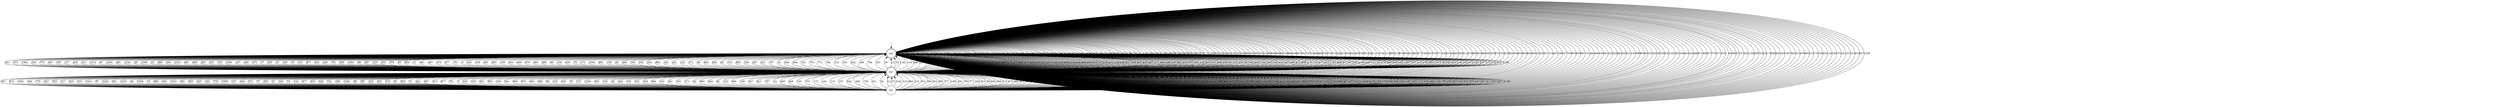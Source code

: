 digraph g {
__start0 [label="" shape="none"]
init [shape="doublecircle" label="init"]
441 [shape="doublecircle" label="441"]
407 [shape="circle" label="407"]
__start0 -> init
init -> init[label="574"]
init -> init[label="1362"]
init -> init[label="164"]
init -> init[label="779"]
init -> init[label="447"]
init -> init[label="763"]
init -> init[label="117"]
init -> init[label="429"]
init -> init[label="215"]
init -> init[label="1414"]
init -> init[label="97"]
init -> init[label="1204"]
init -> init[label="461"]
init -> init[label="1245"]
init -> init[label="20"]
init -> init[label="1209"]
init -> init[label="15"]
init -> init[label="985"]
init -> init[label="200"]
init -> init[label="1323"]
init -> init[label="491"]
init -> init[label="649"]
init -> init[label="425"]
init -> init[label="242"]
init -> init[label="720"]
init -> init[label="1090"]
init -> init[label="147"]
init -> init[label="440"]
init -> init[label="372"]
init -> init[label="77"]
init -> init[label="295"]
init -> init[label="27"]
init -> init[label="160"]
init -> init[label="74"]
init -> init[label="122"]
init -> init[label="977"]
init -> init[label="434"]
init -> init[label="426"]
init -> init[label="741"]
init -> init[label="290"]
init -> init[label="1492"]
init -> init[label="89"]
init -> init[label="387"]
init -> init[label="220"]
init -> init[label="432"]
init -> init[label="378"]
init -> init[label="55"]
init -> init[label="859"]
init -> init[label="71"]
init -> 441[label="441"]
init -> init[label="487"]
init -> init[label="475"]
init -> init[label="677"]
init -> init[label="751"]
init -> init[label="3"]
init -> init[label="435"]
init -> init[label="158"]
init -> init[label="401"]
init -> init[label="653"]
init -> init[label="159"]
init -> init[label="544"]
init -> init[label="909"]
init -> init[label="970"]
init -> init[label="460"]
init -> init[label="489"]
init -> init[label="99"]
init -> init[label="236"]
init -> init[label="628"]
init -> init[label="79"]
init -> init[label="173"]
init -> init[label="1260"]
init -> init[label="603"]
init -> init[label="156"]
init -> init[label="34"]
init -> init[label="464"]
init -> init[label="165"]
init -> init[label="245"]
init -> init[label="259"]
init -> init[label="884"]
init -> init[label="162"]
init -> init[label="261"]
init -> init[label="232"]
init -> init[label="272"]
init -> init[label="80"]
init -> init[label="894"]
init -> init[label="694"]
init -> init[label="62"]
init -> init[label="120"]
init -> init[label="880"]
init -> init[label="198"]
init -> init[label="267"]
init -> init[label="621"]
init -> init[label="797"]
init -> init[label="14"]
init -> init[label="498"]
init -> init[label="468"]
init -> init[label="743"]
init -> init[label="753"]
init -> init[label="172"]
init -> init[label="184"]
init -> init[label="210"]
init -> init[label="333"]
init -> init[label="642"]
init -> init[label="269"]
init -> init[label="706"]
init -> init[label="921"]
init -> init[label="59"]
init -> init[label="211"]
init -> init[label="72"]
init -> init[label="1342"]
init -> init[label="119"]
init -> init[label="866"]
init -> init[label="219"]
init -> init[label="874"]
init -> init[label="959"]
init -> init[label="322"]
init -> init[label="893"]
init -> init[label="577"]
init -> init[label="1485"]
init -> init[label="222"]
init -> init[label="793"]
init -> init[label="771"]
init -> init[label="248"]
init -> init[label="510"]
init -> init[label="39"]
init -> init[label="465"]
init -> init[label="366"]
init -> init[label="513"]
init -> init[label="270"]
init -> init[label="886"]
init -> init[label="923"]
init -> init[label="889"]
init -> init[label="285"]
init -> init[label="520"]
init -> init[label="674"]
init -> init[label="744"]
init -> init[label="420"]
init -> init[label="954"]
init -> init[label="504"]
init -> init[label="638"]
init -> init[label="854"]
init -> init[label="626"]
init -> init[label="656"]
init -> init[label="18"]
init -> init[label="339"]
init -> init[label="531"]
init -> init[label="118"]
init -> init[label="407"]
init -> init[label="246"]
init -> init[label="527"]
init -> init[label="784"]
init -> init[label="650"]
init -> init[label="845"]
init -> init[label="867"]
init -> init[label="131"]
init -> init[label="466"]
init -> init[label="496"]
init -> init[label="445"]
init -> init[label="691"]
init -> init[label="634"]
init -> init[label="525"]
init -> init[label="882"]
init -> init[label="205"]
init -> init[label="615"]
init -> init[label="141"]
init -> init[label="998"]
init -> init[label="809"]
init -> init[label="43"]
init -> init[label="252"]
init -> init[label="250"]
init -> init[label="38"]
init -> init[label="790"]
init -> init[label="428"]
init -> init[label="1392"]
init -> init[label="502"]
init -> init[label="346"]
init -> init[label="424"]
init -> init[label="343"]
init -> init[label="486"]
init -> init[label="871"]
init -> init[label="908"]
init -> init[label="275"]
init -> init[label="725"]
init -> init[label="477"]
init -> init[label="453"]
init -> init[label="1"]
init -> init[label="63"]
init -> init[label="488"]
init -> init[label="47"]
init -> init[label="197"]
init -> init[label="353"]
init -> init[label="1164"]
init -> init[label="939"]
init -> init[label="702"]
init -> init[label="54"]
init -> init[label="178"]
init -> init[label="580"]
init -> init[label="836"]
init -> init[label="183"]
init -> init[label="1067"]
init -> init[label="582"]
init -> init[label="413"]
init -> init[label="478"]
init -> init[label="660"]
init -> init[label="110"]
init -> init[label="778"]
init -> init[label="106"]
init -> init[label="253"]
init -> init[label="134"]
init -> init[label="193"]
init -> init[label="374"]
init -> init[label="181"]
init -> init[label="257"]
init -> init[label="213"]
init -> init[label="533"]
init -> init[label="637"]
init -> init[label="1238"]
441 -> init[label="574"]
441 -> init[label="1362"]
441 -> init[label="164"]
441 -> init[label="779"]
441 -> init[label="447"]
441 -> init[label="763"]
441 -> init[label="117"]
441 -> init[label="429"]
441 -> init[label="215"]
441 -> init[label="1414"]
441 -> init[label="97"]
441 -> init[label="1204"]
441 -> init[label="461"]
441 -> init[label="1245"]
441 -> init[label="20"]
441 -> init[label="1209"]
441 -> init[label="15"]
441 -> init[label="985"]
441 -> init[label="200"]
441 -> init[label="1323"]
441 -> init[label="491"]
441 -> init[label="649"]
441 -> init[label="425"]
441 -> init[label="242"]
441 -> init[label="720"]
441 -> init[label="1090"]
441 -> init[label="147"]
441 -> init[label="440"]
441 -> init[label="372"]
441 -> init[label="77"]
441 -> init[label="295"]
441 -> init[label="27"]
441 -> init[label="160"]
441 -> init[label="74"]
441 -> init[label="122"]
441 -> init[label="977"]
441 -> init[label="434"]
441 -> init[label="426"]
441 -> init[label="741"]
441 -> init[label="290"]
441 -> init[label="1492"]
441 -> init[label="89"]
441 -> init[label="387"]
441 -> init[label="220"]
441 -> init[label="432"]
441 -> init[label="378"]
441 -> init[label="55"]
441 -> init[label="859"]
441 -> init[label="71"]
441 -> init[label="441"]
441 -> init[label="487"]
441 -> init[label="475"]
441 -> init[label="677"]
441 -> init[label="751"]
441 -> init[label="3"]
441 -> init[label="435"]
441 -> init[label="158"]
441 -> init[label="401"]
441 -> init[label="653"]
441 -> init[label="159"]
441 -> init[label="544"]
441 -> init[label="909"]
441 -> init[label="970"]
441 -> init[label="460"]
441 -> init[label="489"]
441 -> init[label="99"]
441 -> init[label="236"]
441 -> init[label="628"]
441 -> init[label="79"]
441 -> init[label="173"]
441 -> init[label="1260"]
441 -> init[label="603"]
441 -> init[label="156"]
441 -> init[label="34"]
441 -> init[label="464"]
441 -> init[label="165"]
441 -> init[label="245"]
441 -> init[label="259"]
441 -> init[label="884"]
441 -> init[label="162"]
441 -> init[label="261"]
441 -> init[label="232"]
441 -> init[label="272"]
441 -> init[label="80"]
441 -> init[label="894"]
441 -> init[label="694"]
441 -> init[label="62"]
441 -> init[label="120"]
441 -> init[label="880"]
441 -> init[label="198"]
441 -> init[label="267"]
441 -> init[label="621"]
441 -> init[label="797"]
441 -> init[label="14"]
441 -> init[label="498"]
441 -> init[label="468"]
441 -> init[label="743"]
441 -> init[label="753"]
441 -> init[label="172"]
441 -> init[label="184"]
441 -> init[label="210"]
441 -> init[label="333"]
441 -> init[label="642"]
441 -> init[label="269"]
441 -> init[label="706"]
441 -> init[label="921"]
441 -> init[label="59"]
441 -> init[label="211"]
441 -> init[label="72"]
441 -> init[label="1342"]
441 -> init[label="119"]
441 -> init[label="866"]
441 -> init[label="219"]
441 -> init[label="874"]
441 -> init[label="959"]
441 -> init[label="322"]
441 -> init[label="893"]
441 -> init[label="577"]
441 -> init[label="1485"]
441 -> init[label="222"]
441 -> init[label="793"]
441 -> init[label="771"]
441 -> init[label="248"]
441 -> init[label="510"]
441 -> init[label="39"]
441 -> init[label="465"]
441 -> init[label="366"]
441 -> init[label="513"]
441 -> init[label="270"]
441 -> init[label="886"]
441 -> init[label="923"]
441 -> init[label="889"]
441 -> init[label="285"]
441 -> init[label="520"]
441 -> init[label="674"]
441 -> init[label="744"]
441 -> init[label="420"]
441 -> init[label="954"]
441 -> init[label="504"]
441 -> init[label="638"]
441 -> init[label="854"]
441 -> init[label="626"]
441 -> init[label="656"]
441 -> init[label="18"]
441 -> init[label="339"]
441 -> init[label="531"]
441 -> init[label="118"]
441 -> 407[label="407"]
441 -> init[label="246"]
441 -> init[label="527"]
441 -> init[label="784"]
441 -> init[label="650"]
441 -> init[label="845"]
441 -> init[label="867"]
441 -> init[label="131"]
441 -> init[label="466"]
441 -> init[label="496"]
441 -> init[label="445"]
441 -> init[label="691"]
441 -> init[label="634"]
441 -> init[label="525"]
441 -> init[label="882"]
441 -> init[label="205"]
441 -> init[label="615"]
441 -> init[label="141"]
441 -> init[label="998"]
441 -> init[label="809"]
441 -> init[label="43"]
441 -> init[label="252"]
441 -> init[label="250"]
441 -> init[label="38"]
441 -> init[label="790"]
441 -> init[label="428"]
441 -> init[label="1392"]
441 -> init[label="502"]
441 -> init[label="346"]
441 -> init[label="424"]
441 -> init[label="343"]
441 -> init[label="486"]
441 -> init[label="871"]
441 -> init[label="908"]
441 -> init[label="275"]
441 -> init[label="725"]
441 -> init[label="477"]
441 -> init[label="453"]
441 -> init[label="1"]
441 -> init[label="63"]
441 -> init[label="488"]
441 -> init[label="47"]
441 -> init[label="197"]
441 -> init[label="353"]
441 -> init[label="1164"]
441 -> init[label="939"]
441 -> init[label="702"]
441 -> init[label="54"]
441 -> init[label="178"]
441 -> init[label="580"]
441 -> init[label="836"]
441 -> init[label="183"]
441 -> init[label="1067"]
441 -> init[label="582"]
441 -> init[label="413"]
441 -> init[label="478"]
441 -> init[label="660"]
441 -> init[label="110"]
441 -> init[label="778"]
441 -> init[label="106"]
441 -> init[label="253"]
441 -> init[label="134"]
441 -> init[label="193"]
441 -> init[label="374"]
441 -> init[label="181"]
441 -> init[label="257"]
441 -> init[label="213"]
441 -> init[label="533"]
441 -> init[label="637"]
441 -> init[label="1238"]
407 -> 441[label="574"]
407 -> 441[label="1362"]
407 -> 441[label="164"]
407 -> 441[label="779"]
407 -> 441[label="447"]
407 -> 441[label="763"]
407 -> 441[label="117"]
407 -> 441[label="429"]
407 -> 441[label="215"]
407 -> 441[label="1414"]
407 -> 441[label="97"]
407 -> 441[label="1204"]
407 -> 441[label="461"]
407 -> 441[label="1245"]
407 -> 441[label="20"]
407 -> 441[label="1209"]
407 -> 441[label="15"]
407 -> 441[label="985"]
407 -> 441[label="200"]
407 -> 441[label="1323"]
407 -> 441[label="491"]
407 -> 441[label="649"]
407 -> 441[label="425"]
407 -> 441[label="242"]
407 -> 441[label="720"]
407 -> 441[label="1090"]
407 -> 441[label="147"]
407 -> 441[label="440"]
407 -> 441[label="372"]
407 -> 441[label="77"]
407 -> 441[label="295"]
407 -> 441[label="27"]
407 -> 441[label="160"]
407 -> 441[label="74"]
407 -> 441[label="122"]
407 -> 441[label="977"]
407 -> 441[label="434"]
407 -> 441[label="426"]
407 -> 441[label="741"]
407 -> 441[label="290"]
407 -> 441[label="1492"]
407 -> 441[label="89"]
407 -> 441[label="387"]
407 -> 441[label="220"]
407 -> 441[label="432"]
407 -> 441[label="378"]
407 -> 441[label="55"]
407 -> 441[label="859"]
407 -> 441[label="71"]
407 -> 441[label="441"]
407 -> 441[label="487"]
407 -> 441[label="475"]
407 -> 441[label="677"]
407 -> 441[label="751"]
407 -> 441[label="3"]
407 -> 441[label="435"]
407 -> 441[label="158"]
407 -> 441[label="401"]
407 -> 441[label="653"]
407 -> 441[label="159"]
407 -> 441[label="544"]
407 -> 441[label="909"]
407 -> 441[label="970"]
407 -> 441[label="460"]
407 -> 441[label="489"]
407 -> 441[label="99"]
407 -> 441[label="236"]
407 -> 441[label="628"]
407 -> 441[label="79"]
407 -> 441[label="173"]
407 -> 441[label="1260"]
407 -> 441[label="603"]
407 -> 441[label="156"]
407 -> 441[label="34"]
407 -> 441[label="464"]
407 -> 441[label="165"]
407 -> 441[label="245"]
407 -> 441[label="259"]
407 -> 441[label="884"]
407 -> 441[label="162"]
407 -> 441[label="261"]
407 -> 441[label="232"]
407 -> 441[label="272"]
407 -> 441[label="80"]
407 -> 441[label="894"]
407 -> 441[label="694"]
407 -> 441[label="62"]
407 -> 441[label="120"]
407 -> 441[label="880"]
407 -> 441[label="198"]
407 -> 441[label="267"]
407 -> 441[label="621"]
407 -> 441[label="797"]
407 -> 441[label="14"]
407 -> 441[label="498"]
407 -> 441[label="468"]
407 -> 441[label="743"]
407 -> 441[label="753"]
407 -> 441[label="172"]
407 -> 441[label="184"]
407 -> 441[label="210"]
407 -> 441[label="333"]
407 -> 441[label="642"]
407 -> 441[label="269"]
407 -> 441[label="706"]
407 -> 441[label="921"]
407 -> 441[label="59"]
407 -> 441[label="211"]
407 -> 441[label="72"]
407 -> 441[label="1342"]
407 -> 441[label="119"]
407 -> 441[label="866"]
407 -> 441[label="219"]
407 -> 441[label="874"]
407 -> 441[label="959"]
407 -> 441[label="322"]
407 -> 441[label="893"]
407 -> 441[label="577"]
407 -> 441[label="1485"]
407 -> 441[label="222"]
407 -> 441[label="793"]
407 -> 441[label="771"]
407 -> 441[label="248"]
407 -> 441[label="510"]
407 -> 441[label="39"]
407 -> 441[label="465"]
407 -> 441[label="366"]
407 -> 441[label="513"]
407 -> 441[label="270"]
407 -> 441[label="886"]
407 -> 441[label="923"]
407 -> 441[label="889"]
407 -> 441[label="285"]
407 -> 441[label="520"]
407 -> 441[label="674"]
407 -> 441[label="744"]
407 -> 441[label="420"]
407 -> 441[label="954"]
407 -> 441[label="504"]
407 -> 441[label="638"]
407 -> 441[label="854"]
407 -> 441[label="626"]
407 -> 441[label="656"]
407 -> 441[label="18"]
407 -> 441[label="339"]
407 -> 441[label="531"]
407 -> 441[label="118"]
407 -> 441[label="407"]
407 -> 441[label="246"]
407 -> 441[label="527"]
407 -> 441[label="784"]
407 -> 441[label="650"]
407 -> 441[label="845"]
407 -> 441[label="867"]
407 -> 441[label="131"]
407 -> 441[label="466"]
407 -> 441[label="496"]
407 -> 441[label="445"]
407 -> 441[label="691"]
407 -> 441[label="634"]
407 -> 441[label="525"]
407 -> 441[label="882"]
407 -> 441[label="205"]
407 -> 441[label="615"]
407 -> 441[label="141"]
407 -> 441[label="998"]
407 -> 441[label="809"]
407 -> 441[label="43"]
407 -> 441[label="252"]
407 -> 441[label="250"]
407 -> 441[label="38"]
407 -> 441[label="790"]
407 -> 441[label="428"]
407 -> 441[label="1392"]
407 -> 441[label="502"]
407 -> 441[label="346"]
407 -> 441[label="424"]
407 -> 441[label="343"]
407 -> 441[label="486"]
407 -> 441[label="871"]
407 -> 441[label="908"]
407 -> 441[label="275"]
407 -> 441[label="725"]
407 -> 441[label="477"]
407 -> 441[label="453"]
407 -> 441[label="1"]
407 -> 441[label="63"]
407 -> 441[label="488"]
407 -> 441[label="47"]
407 -> 441[label="197"]
407 -> 441[label="353"]
407 -> 441[label="1164"]
407 -> 441[label="939"]
407 -> 441[label="702"]
407 -> 441[label="54"]
407 -> 441[label="178"]
407 -> 441[label="580"]
407 -> 441[label="836"]
407 -> 441[label="183"]
407 -> 441[label="1067"]
407 -> 441[label="582"]
407 -> 441[label="413"]
407 -> 441[label="478"]
407 -> 441[label="660"]
407 -> 441[label="110"]
407 -> 441[label="778"]
407 -> 441[label="106"]
407 -> 441[label="253"]
407 -> 441[label="134"]
407 -> 441[label="193"]
407 -> 441[label="374"]
407 -> 441[label="181"]
407 -> 441[label="257"]
407 -> 441[label="213"]
407 -> 441[label="533"]
407 -> 441[label="637"]
407 -> 441[label="1238"]
}

